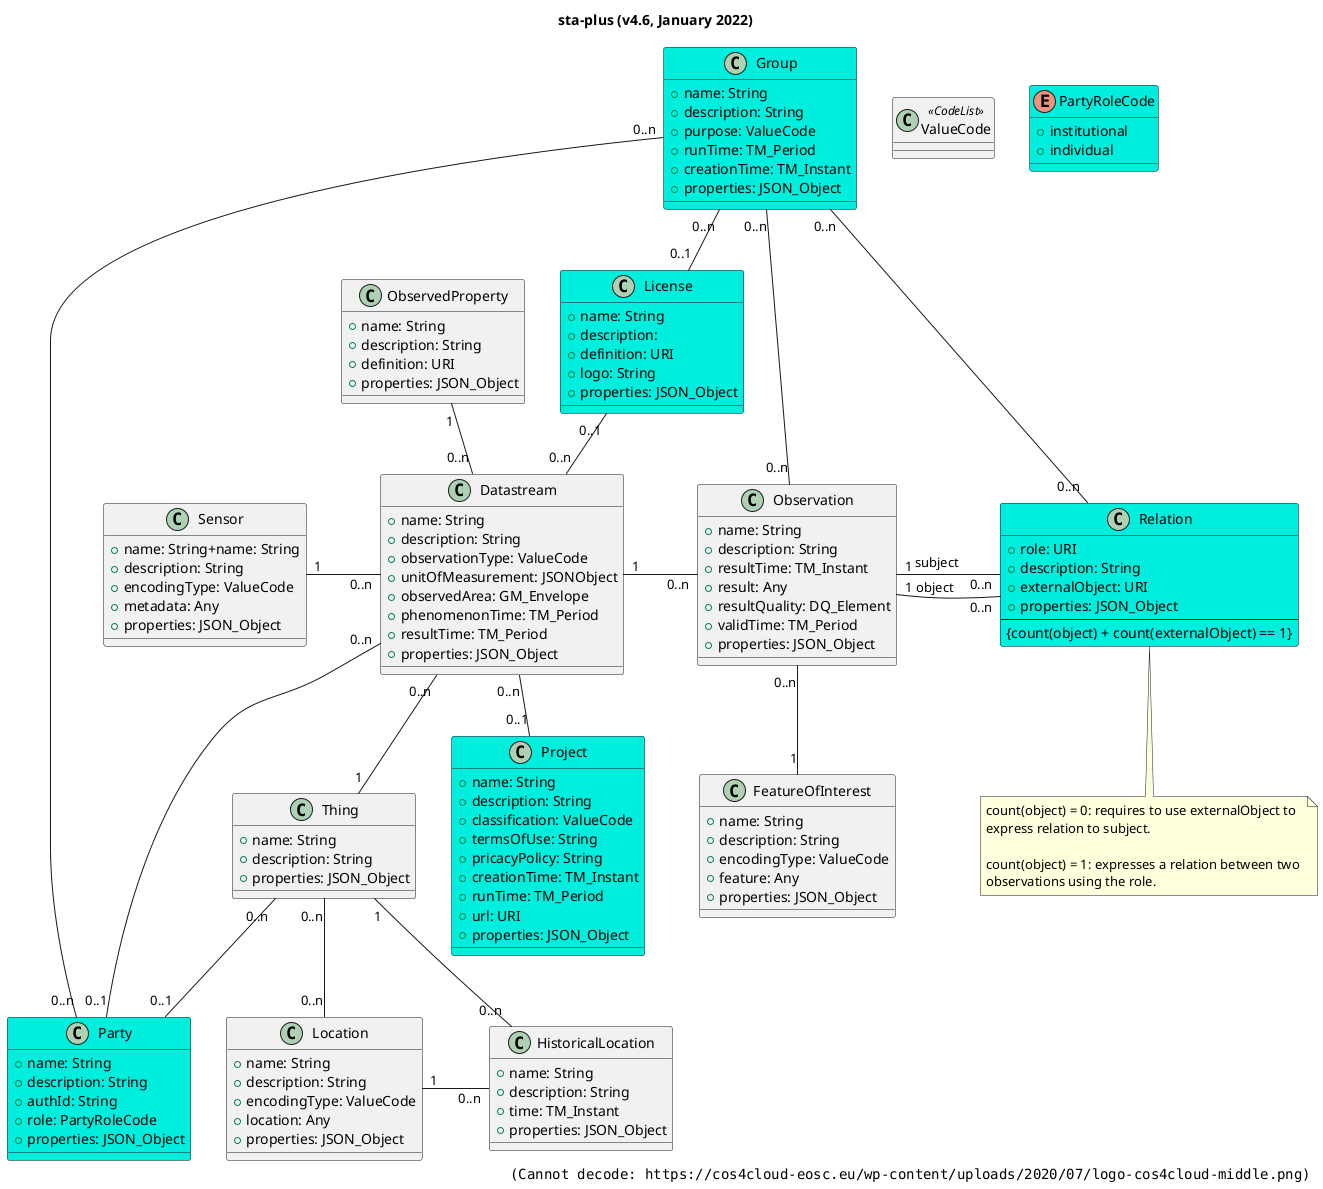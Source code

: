 'diagram from https://plantuml.com/creole
@startuml sta_plus_v4.6
title sta-plus (<b>v4.6</b>, January 2022)

right footer <img:https://cos4cloud-eosc.eu/wp-content/uploads/2020/07/logo-cos4cloud-middle.png{scale=0.25}>

class Sensor {
    +name: String+name: String
    +description: String
    +encodingType: ValueCode
    +metadata: Any
    +properties: JSON_Object
}

class ObservedProperty {
    +name: String
    +description: String
    +definition: URI
    +properties: JSON_Object
}

class Datastream {
    +name: String
    +description: String
    +observationType: ValueCode 
    +unitOfMeasurement: JSONObject
    +observedArea: GM_Envelope
    +phenomenonTime: TM_Period
    +resultTime: TM_Period
    +properties: JSON_Object
}

class Thing {
    +name: String
    +description: String
    +properties: JSON_Object
}


class Location {
    +name: String
    +description: String
    +encodingType: ValueCode
    +location: Any
    +properties: JSON_Object
}

class HistoricalLocation {
    +name: String
    +description: String
    +time: TM_Instant
    +properties: JSON_Object
}

class Observation {
    +name: String
    +description: String
    +resultTime: TM_Instant
    +result: Any
    +resultQuality: DQ_Element
    +validTime: TM_Period
    +properties: JSON_Object
}

class ValueCode <<CodeList>> {}

class FeatureOfInterest {
    +name: String
    +description: String
    +encodingType: ValueCode
    +feature: Any
    +properties: JSON_Object
}

class Project #00EEDD {
    +name: String
    +description: String
    +classification: ValueCode
    +termsOfUse: String
    +pricacyPolicy: String
    +creationTime: TM_Instant
    +runTime: TM_Period
    +url: URI
    +properties: JSON_Object
}

class Party #00EEDD {
    +name: String
    +description: String
    +authId: String
    +role: PartyRoleCode
    +properties: JSON_Object
}

enum PartyRoleCode #00EEDD {
    +institutional
    +individual
}

class License #00EEDD {
    +name: String
    +description: 
    +definition: URI
    +logo: String
    +properties: JSON_Object
}

class Group #00EEDD {
    +name: String
    +description: String
    +purpose: ValueCode
    +runTime: TM_Period
    +creationTime: TM_Instant
    +properties: JSON_Object
}

class Relation #00EEDD {
    +role: URI
    +description: String
    +externalObject: URI
    +properties: JSON_Object
    ---
    {count(object) + count(externalObject) == 1}
}

Party "0..1" -up- "0..n" Thing

Datastream "0..n" -left- "1" Sensor: "           "
Datastream "0..n" -up- "1" ObservedProperty
Datastream "0..n" -- "1" Thing
Datastream "1" -right- "0..n" Observation: "           "

Observation "0..n" -- "1" FeatureOfInterest

Location "0..n" -up- "0..n" Thing
Location "1" -right- "0..n" HistoricalLocation: "         "
HistoricalLocation "0..n" -right- "1" Thing

Datastream "0..n" -- "0..1" Project
Datastream "0..n" -up- "0..1" Party
Datastream "0..n" -up- "0..1" License


Group "0..n" -- "0..1" License
Group "0..n" -- "0..n" Party
Group "0..n" -- "0..n" Observation
Group "0..n" -- "0..n" Relation

Observation "1" - "0..n" Relation: "subject       "
Observation "1" - "0..n" Relation: "object        "
note bottom of Relation
    count(object) = 0: requires to use externalObject to
    express relation to subject.

    count(object) = 1: expresses a relation between two 
    observations using the role.
end note


@enduml